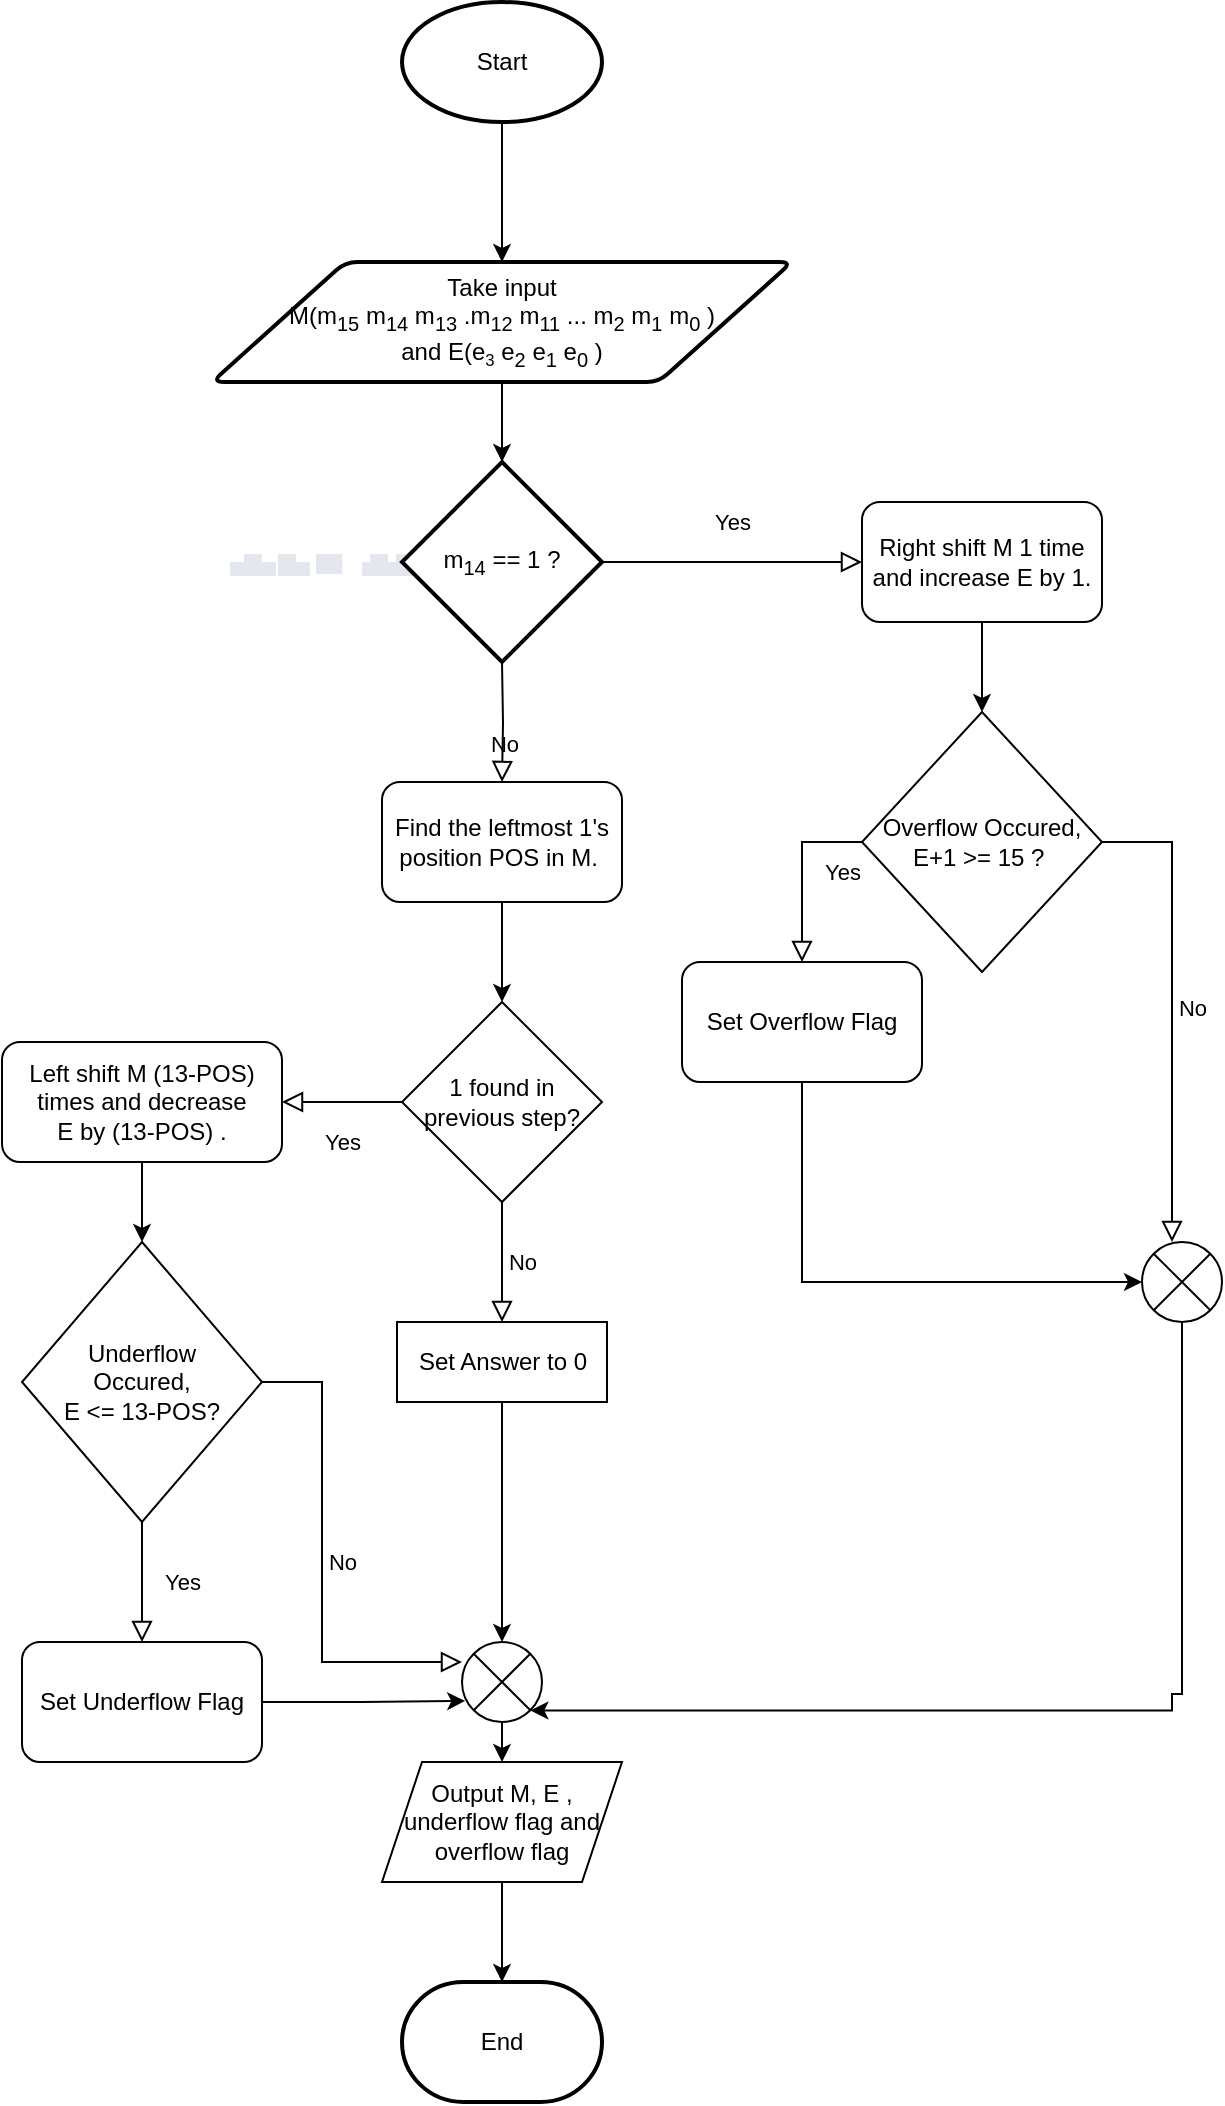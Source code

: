 <mxfile version="14.7.3" type="google"><diagram id="ANrQQ8lfqLSlCUigshi6" name="Page-1"><mxGraphModel dx="977" dy="438" grid="1" gridSize="10" guides="1" tooltips="1" connect="1" arrows="1" fold="1" page="1" pageScale="1" pageWidth="850" pageHeight="1100" math="0" shadow="0"><root><mxCell id="0"/><mxCell id="1" parent="0"/><mxCell id="PPm-0f8Ti46nffngA7p2-3" style="edgeStyle=orthogonalEdgeStyle;rounded=0;orthogonalLoop=1;jettySize=auto;html=1;exitX=0.5;exitY=1;exitDx=0;exitDy=0;exitPerimeter=0;entryX=0.5;entryY=0;entryDx=0;entryDy=0;" parent="1" source="PPm-0f8Ti46nffngA7p2-1" target="PPm-0f8Ti46nffngA7p2-2" edge="1"><mxGeometry relative="1" as="geometry"/></mxCell><mxCell id="PPm-0f8Ti46nffngA7p2-1" value="Start" style="strokeWidth=2;html=1;shape=mxgraph.flowchart.start_1;whiteSpace=wrap;" parent="1" vertex="1"><mxGeometry x="370" y="410" width="100" height="60" as="geometry"/></mxCell><mxCell id="PPm-0f8Ti46nffngA7p2-5" style="edgeStyle=orthogonalEdgeStyle;rounded=0;orthogonalLoop=1;jettySize=auto;html=1;exitX=0.5;exitY=1;exitDx=0;exitDy=0;" parent="1" source="PPm-0f8Ti46nffngA7p2-2" target="PPm-0f8Ti46nffngA7p2-4" edge="1"><mxGeometry relative="1" as="geometry"/></mxCell><mxCell id="PPm-0f8Ti46nffngA7p2-2" value="Take input &lt;br&gt;M(m&lt;sub&gt;15&lt;/sub&gt; m&lt;sub&gt;14&lt;/sub&gt; m&lt;sub&gt;13&lt;/sub&gt;&amp;nbsp;.m&lt;sub&gt;12&lt;/sub&gt; m&lt;sub&gt;11&lt;/sub&gt; ... m&lt;sub&gt;2&lt;/sub&gt; m&lt;sub&gt;1&lt;/sub&gt; m&lt;sub&gt;0&lt;/sub&gt; )&lt;br&gt;and E(e&lt;span style=&quot;font-size: 10px&quot;&gt;&lt;sub&gt;3&lt;/sub&gt;&lt;/span&gt;&amp;nbsp;e&lt;sub&gt;2&lt;/sub&gt; e&lt;sub&gt;1&lt;/sub&gt; e&lt;sub&gt;0&lt;/sub&gt; )&lt;br&gt;&lt;span style=&quot;box-sizing: border-box ; color: transparent ; position: absolute ; line-height: 1 ; cursor: text ; transform-origin: 0px 0px ; background-color: rgb(228 , 232 , 238) ; left: 114.596px ; top: 281.266px ; font-size: 6.989px ; font-family: monospace ; transform: scalex(0.866)&quot;&gt;15&lt;/span&gt;&lt;span style=&quot;box-sizing: border-box ; color: transparent ; position: absolute ; line-height: 1 ; cursor: text ; transform-origin: 0px 0px ; font-family: sans-serif ; background-color: rgb(228 , 232 , 238) ; left: 122.459px ; top: 277.268px ; font-size: 10.484px&quot;&gt;m&lt;/span&gt;&lt;span style=&quot;box-sizing: border-box ; color: transparent ; position: absolute ; line-height: 1 ; cursor: text ; transform-origin: 0px 0px ; background-color: rgb(228 , 232 , 238) ; left: 131.437px ; top: 281.266px ; font-size: 6.989px ; font-family: monospace ; transform: scalex(0.866)&quot;&gt;14&lt;/span&gt;&lt;span style=&quot;box-sizing: border-box ; color: transparent ; position: absolute ; line-height: 1 ; cursor: text ; transform-origin: 0px 0px ; font-family: sans-serif ; background-color: rgb(228 , 232 , 238) ; left: 139.301px ; top: 277.268px ; font-size: 10.484px&quot;&gt;m&lt;/span&gt;&lt;span style=&quot;box-sizing: border-box ; color: transparent ; position: absolute ; line-height: 1 ; cursor: text ; transform-origin: 0px 0px ; background-color: rgb(228 , 232 , 238) ; left: 148.279px ; top: 281.266px ; font-size: 6.989px ; font-family: monospace ; transform: scalex(0.866)&quot;&gt;13&lt;/span&gt;&lt;span style=&quot;box-sizing: border-box ; color: transparent ; position: absolute ; line-height: 1 ; cursor: text ; transform-origin: 0px 0px ; font-family: sans-serif ; background-color: rgb(228 , 232 , 238) ; left: 157.889px ; top: 277.268px ; font-size: 10.484px ; transform: scalex(0.505)&quot;&gt;. . . m&lt;/span&gt;&lt;span style=&quot;box-sizing: border-box ; color: transparent ; position: absolute ; line-height: 1 ; cursor: text ; transform-origin: 0px 0px ; background-color: rgb(228 , 232 , 238) ; left: 180.664px ; top: 281.266px ; font-size: 6.989px ; font-family: monospace&quot;&gt;2&lt;/span&gt;&lt;span style=&quot;box-sizing: border-box ; color: transparent ; position: absolute ; line-height: 1 ; cursor: text ; transform-origin: 0px 0px ; font-family: sans-serif ; background-color: rgb(228 , 232 , 238) ; left: 184.814px ; top: 277.268px ; font-size: 10.484px&quot;&gt;m&lt;/span&gt;&lt;span style=&quot;box-sizing: border-box ; color: transparent ; position: absolute ; line-height: 1 ; cursor: text ; transform-origin: 0px 0px ; background-color: rgb(228 , 232 , 238) ; left: 193.792px ; top: 281.266px ; font-size: 6.989px ; font-family: monospace&quot;&gt;1&lt;/span&gt;&lt;span style=&quot;box-sizing: border-box ; color: transparent ; position: absolute ; line-height: 1 ; cursor: text ; transform-origin: 0px 0px ; font-family: sans-serif ; background-color: rgb(228 , 232 , 238) ; left: 197.943px ; top: 277.268px ; font-size: 10.484px&quot;&gt;m&lt;/span&gt;&lt;span style=&quot;box-sizing: border-box ; color: transparent ; position: absolute ; line-height: 1 ; cursor: text ; transform-origin: 0px 0px ; background-color: rgb(228 , 232 , 238) ; left: 206.921px ; top: 281.266px ; font-size: 6.989px ; font-family: monospace&quot;&gt;0&lt;/span&gt;" style="shape=parallelogram;html=1;strokeWidth=2;perimeter=parallelogramPerimeter;whiteSpace=wrap;rounded=1;arcSize=12;size=0.23;" parent="1" vertex="1"><mxGeometry x="275" y="540" width="290" height="60" as="geometry"/></mxCell><mxCell id="PPm-0f8Ti46nffngA7p2-4" value="m&lt;sub&gt;14&lt;/sub&gt;&amp;nbsp;== 1 ?" style="strokeWidth=2;html=1;shape=mxgraph.flowchart.decision;whiteSpace=wrap;" parent="1" vertex="1"><mxGeometry x="370" y="640" width="100" height="100" as="geometry"/></mxCell><mxCell id="PPm-0f8Ti46nffngA7p2-6" value="Yes" style="rounded=0;html=1;jettySize=auto;orthogonalLoop=1;fontSize=11;endArrow=block;endFill=0;endSize=8;strokeWidth=1;shadow=0;labelBackgroundColor=none;edgeStyle=orthogonalEdgeStyle;entryX=0;entryY=0.5;entryDx=0;entryDy=0;exitX=1;exitY=0.5;exitDx=0;exitDy=0;exitPerimeter=0;" parent="1" source="PPm-0f8Ti46nffngA7p2-4" target="PPm-0f8Ti46nffngA7p2-9" edge="1"><mxGeometry y="20" relative="1" as="geometry"><mxPoint as="offset"/><mxPoint x="220" y="400" as="targetPoint"/><mxPoint x="220" y="250" as="sourcePoint"/></mxGeometry></mxCell><mxCell id="PPm-0f8Ti46nffngA7p2-7" value="No" style="edgeStyle=orthogonalEdgeStyle;rounded=0;html=1;jettySize=auto;orthogonalLoop=1;fontSize=11;endArrow=block;endFill=0;endSize=8;strokeWidth=1;shadow=0;labelBackgroundColor=none;exitX=0.5;exitY=1;exitDx=0;exitDy=0;entryX=0.5;entryY=0;entryDx=0;entryDy=0;" parent="1" source="PPm-0f8Ti46nffngA7p2-12" target="uLLDiML-Dh1tYR-Zaaai-1" edge="1"><mxGeometry y="10" relative="1" as="geometry"><mxPoint as="offset"/><mxPoint x="490" y="999" as="sourcePoint"/><mxPoint x="510" y="1060" as="targetPoint"/><Array as="points"/></mxGeometry></mxCell><mxCell id="PPm-0f8Ti46nffngA7p2-28" style="edgeStyle=orthogonalEdgeStyle;rounded=0;orthogonalLoop=1;jettySize=auto;html=1;exitX=0.5;exitY=1;exitDx=0;exitDy=0;entryX=0.5;entryY=0;entryDx=0;entryDy=0;" parent="1" source="PPm-0f8Ti46nffngA7p2-9" target="PPm-0f8Ti46nffngA7p2-10" edge="1"><mxGeometry relative="1" as="geometry"/></mxCell><mxCell id="PPm-0f8Ti46nffngA7p2-9" value="Right shift M 1 time and increase E by 1." style="rounded=1;whiteSpace=wrap;html=1;" parent="1" vertex="1"><mxGeometry x="600" y="660" width="120" height="60" as="geometry"/></mxCell><mxCell id="PPm-0f8Ti46nffngA7p2-10" value="Overflow Occured, &lt;br&gt;E+1 &amp;gt;= 15 ?&amp;nbsp;" style="rhombus;whiteSpace=wrap;html=1;" parent="1" vertex="1"><mxGeometry x="600" y="765" width="120" height="130" as="geometry"/></mxCell><mxCell id="PPm-0f8Ti46nffngA7p2-21" style="edgeStyle=orthogonalEdgeStyle;rounded=0;orthogonalLoop=1;jettySize=auto;html=1;exitX=0.5;exitY=1;exitDx=0;exitDy=0;" parent="1" source="PPm-0f8Ti46nffngA7p2-11" target="PPm-0f8Ti46nffngA7p2-12" edge="1"><mxGeometry relative="1" as="geometry"/></mxCell><mxCell id="PPm-0f8Ti46nffngA7p2-11" value="Find the leftmost 1's position POS in M.&amp;nbsp;" style="rounded=1;whiteSpace=wrap;html=1;" parent="1" vertex="1"><mxGeometry x="360" y="800" width="120" height="60" as="geometry"/></mxCell><mxCell id="PPm-0f8Ti46nffngA7p2-12" value="1 found in previous step?" style="rhombus;whiteSpace=wrap;html=1;" parent="1" vertex="1"><mxGeometry x="370" y="910" width="100" height="100" as="geometry"/></mxCell><mxCell id="uLLDiML-Dh1tYR-Zaaai-2" style="edgeStyle=orthogonalEdgeStyle;rounded=0;orthogonalLoop=1;jettySize=auto;html=1;exitX=0.5;exitY=1;exitDx=0;exitDy=0;entryX=0.5;entryY=0;entryDx=0;entryDy=0;" edge="1" parent="1" source="PPm-0f8Ti46nffngA7p2-13" target="PPm-0f8Ti46nffngA7p2-14"><mxGeometry relative="1" as="geometry"/></mxCell><mxCell id="PPm-0f8Ti46nffngA7p2-13" value="Left shift M (13-POS) times and decrease &lt;br&gt;E by (13-POS) ." style="rounded=1;whiteSpace=wrap;html=1;" parent="1" vertex="1"><mxGeometry x="170" y="930" width="140" height="60" as="geometry"/></mxCell><mxCell id="PPm-0f8Ti46nffngA7p2-14" value="Underflow&lt;br&gt;Occured,&lt;br&gt;E &amp;lt;= 13-POS?" style="rhombus;whiteSpace=wrap;html=1;" parent="1" vertex="1"><mxGeometry x="180" y="1030" width="120" height="140" as="geometry"/></mxCell><mxCell id="PPm-0f8Ti46nffngA7p2-17" style="edgeStyle=orthogonalEdgeStyle;rounded=0;orthogonalLoop=1;jettySize=auto;html=1;exitX=0.5;exitY=1;exitDx=0;exitDy=0;entryX=0.5;entryY=0;entryDx=0;entryDy=0;entryPerimeter=0;" parent="1" source="PPm-0f8Ti46nffngA7p2-15" target="PPm-0f8Ti46nffngA7p2-16" edge="1"><mxGeometry relative="1" as="geometry"/></mxCell><mxCell id="PPm-0f8Ti46nffngA7p2-15" value="Output M, E , underflow flag and overflow flag" style="shape=parallelogram;perimeter=parallelogramPerimeter;whiteSpace=wrap;html=1;fixedSize=1;" parent="1" vertex="1"><mxGeometry x="360" y="1290" width="120" height="60" as="geometry"/></mxCell><mxCell id="PPm-0f8Ti46nffngA7p2-16" value="End" style="strokeWidth=2;html=1;shape=mxgraph.flowchart.terminator;whiteSpace=wrap;" parent="1" vertex="1"><mxGeometry x="370" y="1400" width="100" height="60" as="geometry"/></mxCell><mxCell id="PPm-0f8Ti46nffngA7p2-20" value="No" style="edgeStyle=orthogonalEdgeStyle;rounded=0;html=1;jettySize=auto;orthogonalLoop=1;fontSize=11;endArrow=block;endFill=0;endSize=8;strokeWidth=1;shadow=0;labelBackgroundColor=none;entryX=0.5;entryY=0;entryDx=0;entryDy=0;" parent="1" target="PPm-0f8Ti46nffngA7p2-11" edge="1"><mxGeometry y="10" relative="1" as="geometry"><mxPoint as="offset"/><mxPoint x="420" y="740" as="sourcePoint"/><mxPoint x="440" y="220" as="targetPoint"/></mxGeometry></mxCell><mxCell id="PPm-0f8Ti46nffngA7p2-22" value="Yes" style="rounded=0;html=1;jettySize=auto;orthogonalLoop=1;fontSize=11;endArrow=block;endFill=0;endSize=8;strokeWidth=1;shadow=0;labelBackgroundColor=none;edgeStyle=orthogonalEdgeStyle;exitX=0;exitY=0.5;exitDx=0;exitDy=0;entryX=1;entryY=0.5;entryDx=0;entryDy=0;" parent="1" source="PPm-0f8Ti46nffngA7p2-12" target="PPm-0f8Ti46nffngA7p2-13" edge="1"><mxGeometry y="20" relative="1" as="geometry"><mxPoint as="offset"/><mxPoint x="320" y="960" as="targetPoint"/><mxPoint x="100" y="280" as="sourcePoint"/></mxGeometry></mxCell><mxCell id="PPm-0f8Ti46nffngA7p2-37" style="edgeStyle=orthogonalEdgeStyle;rounded=0;orthogonalLoop=1;jettySize=auto;html=1;exitX=0.5;exitY=1;exitDx=0;exitDy=0;entryX=0;entryY=0.5;entryDx=0;entryDy=0;entryPerimeter=0;" parent="1" source="PPm-0f8Ti46nffngA7p2-26" target="PPm-0f8Ti46nffngA7p2-36" edge="1"><mxGeometry relative="1" as="geometry"/></mxCell><mxCell id="PPm-0f8Ti46nffngA7p2-26" value="Set Overflow Flag" style="rounded=1;whiteSpace=wrap;html=1;" parent="1" vertex="1"><mxGeometry x="510" y="890" width="120" height="60" as="geometry"/></mxCell><mxCell id="uLLDiML-Dh1tYR-Zaaai-8" style="edgeStyle=orthogonalEdgeStyle;rounded=0;orthogonalLoop=1;jettySize=auto;html=1;exitX=1;exitY=0.5;exitDx=0;exitDy=0;entryX=0.04;entryY=0.737;entryDx=0;entryDy=0;entryPerimeter=0;" edge="1" parent="1" source="PPm-0f8Ti46nffngA7p2-27" target="PPm-0f8Ti46nffngA7p2-29"><mxGeometry relative="1" as="geometry"/></mxCell><mxCell id="PPm-0f8Ti46nffngA7p2-27" value="Set Underflow Flag" style="rounded=1;whiteSpace=wrap;html=1;" parent="1" vertex="1"><mxGeometry x="180" y="1230" width="120" height="60" as="geometry"/></mxCell><mxCell id="PPm-0f8Ti46nffngA7p2-39" style="edgeStyle=orthogonalEdgeStyle;rounded=0;orthogonalLoop=1;jettySize=auto;html=1;exitX=0.5;exitY=1;exitDx=0;exitDy=0;exitPerimeter=0;entryX=0.5;entryY=0;entryDx=0;entryDy=0;" parent="1" source="PPm-0f8Ti46nffngA7p2-29" target="PPm-0f8Ti46nffngA7p2-15" edge="1"><mxGeometry relative="1" as="geometry"/></mxCell><mxCell id="PPm-0f8Ti46nffngA7p2-29" value="" style="verticalLabelPosition=bottom;verticalAlign=top;html=1;shape=mxgraph.flowchart.or;" parent="1" vertex="1"><mxGeometry x="400" y="1230" width="40" height="40" as="geometry"/></mxCell><mxCell id="PPm-0f8Ti46nffngA7p2-31" value="No" style="edgeStyle=orthogonalEdgeStyle;rounded=0;html=1;jettySize=auto;orthogonalLoop=1;fontSize=11;endArrow=block;endFill=0;endSize=8;strokeWidth=1;shadow=0;labelBackgroundColor=none;exitX=1;exitY=0.5;exitDx=0;exitDy=0;" parent="1" source="PPm-0f8Ti46nffngA7p2-14" edge="1"><mxGeometry y="10" relative="1" as="geometry"><mxPoint as="offset"/><mxPoint x="90" y="1190" as="sourcePoint"/><mxPoint x="400" y="1240" as="targetPoint"/><Array as="points"><mxPoint x="330" y="1100"/><mxPoint x="330" y="1240"/></Array></mxGeometry></mxCell><mxCell id="PPm-0f8Ti46nffngA7p2-34" value="Yes" style="rounded=0;html=1;jettySize=auto;orthogonalLoop=1;fontSize=11;endArrow=block;endFill=0;endSize=8;strokeWidth=1;shadow=0;labelBackgroundColor=none;edgeStyle=orthogonalEdgeStyle;entryX=0.5;entryY=0;entryDx=0;entryDy=0;exitX=0;exitY=0.5;exitDx=0;exitDy=0;" parent="1" source="PPm-0f8Ti46nffngA7p2-10" target="PPm-0f8Ti46nffngA7p2-26" edge="1"><mxGeometry y="20" relative="1" as="geometry"><mxPoint as="offset"/><mxPoint x="579.5" y="940" as="targetPoint"/><mxPoint x="579.5" y="790" as="sourcePoint"/></mxGeometry></mxCell><mxCell id="PPm-0f8Ti46nffngA7p2-35" value="No" style="edgeStyle=orthogonalEdgeStyle;rounded=0;html=1;jettySize=auto;orthogonalLoop=1;fontSize=11;endArrow=block;endFill=0;endSize=8;strokeWidth=1;shadow=0;labelBackgroundColor=none;exitX=1;exitY=0.5;exitDx=0;exitDy=0;entryX=0.375;entryY=0;entryDx=0;entryDy=0;entryPerimeter=0;" parent="1" source="PPm-0f8Ti46nffngA7p2-10" target="PPm-0f8Ti46nffngA7p2-36" edge="1"><mxGeometry y="10" relative="1" as="geometry"><mxPoint as="offset"/><mxPoint x="750" y="870" as="sourcePoint"/><mxPoint x="760" y="1020" as="targetPoint"/><Array as="points"><mxPoint x="755" y="830"/></Array></mxGeometry></mxCell><mxCell id="PPm-0f8Ti46nffngA7p2-38" style="edgeStyle=orthogonalEdgeStyle;rounded=0;orthogonalLoop=1;jettySize=auto;html=1;exitX=0.5;exitY=1;exitDx=0;exitDy=0;exitPerimeter=0;entryX=0.855;entryY=0.855;entryDx=0;entryDy=0;entryPerimeter=0;" parent="1" source="PPm-0f8Ti46nffngA7p2-36" target="PPm-0f8Ti46nffngA7p2-29" edge="1"><mxGeometry relative="1" as="geometry"><Array as="points"><mxPoint x="755" y="1256"/></Array></mxGeometry></mxCell><mxCell id="PPm-0f8Ti46nffngA7p2-36" value="" style="verticalLabelPosition=bottom;verticalAlign=top;html=1;shape=mxgraph.flowchart.or;" parent="1" vertex="1"><mxGeometry x="740" y="1030" width="40" height="40" as="geometry"/></mxCell><mxCell id="uLLDiML-Dh1tYR-Zaaai-3" style="edgeStyle=orthogonalEdgeStyle;rounded=0;orthogonalLoop=1;jettySize=auto;html=1;exitX=0.5;exitY=1;exitDx=0;exitDy=0;entryX=0.5;entryY=0;entryDx=0;entryDy=0;entryPerimeter=0;" edge="1" parent="1" source="uLLDiML-Dh1tYR-Zaaai-1" target="PPm-0f8Ti46nffngA7p2-29"><mxGeometry relative="1" as="geometry"/></mxCell><mxCell id="uLLDiML-Dh1tYR-Zaaai-1" value="Set Answer to 0" style="rounded=0;whiteSpace=wrap;html=1;" vertex="1" parent="1"><mxGeometry x="367.5" y="1070" width="105" height="40" as="geometry"/></mxCell><mxCell id="uLLDiML-Dh1tYR-Zaaai-4" value="Yes" style="rounded=0;html=1;jettySize=auto;orthogonalLoop=1;fontSize=11;endArrow=block;endFill=0;endSize=8;strokeWidth=1;shadow=0;labelBackgroundColor=none;edgeStyle=orthogonalEdgeStyle;exitX=0.5;exitY=1;exitDx=0;exitDy=0;entryX=0.5;entryY=0;entryDx=0;entryDy=0;" edge="1" parent="1" source="PPm-0f8Ti46nffngA7p2-14" target="PPm-0f8Ti46nffngA7p2-27"><mxGeometry y="20" relative="1" as="geometry"><mxPoint as="offset"/><mxPoint x="320" y="970" as="targetPoint"/><mxPoint x="380" y="970" as="sourcePoint"/></mxGeometry></mxCell></root></mxGraphModel></diagram></mxfile>